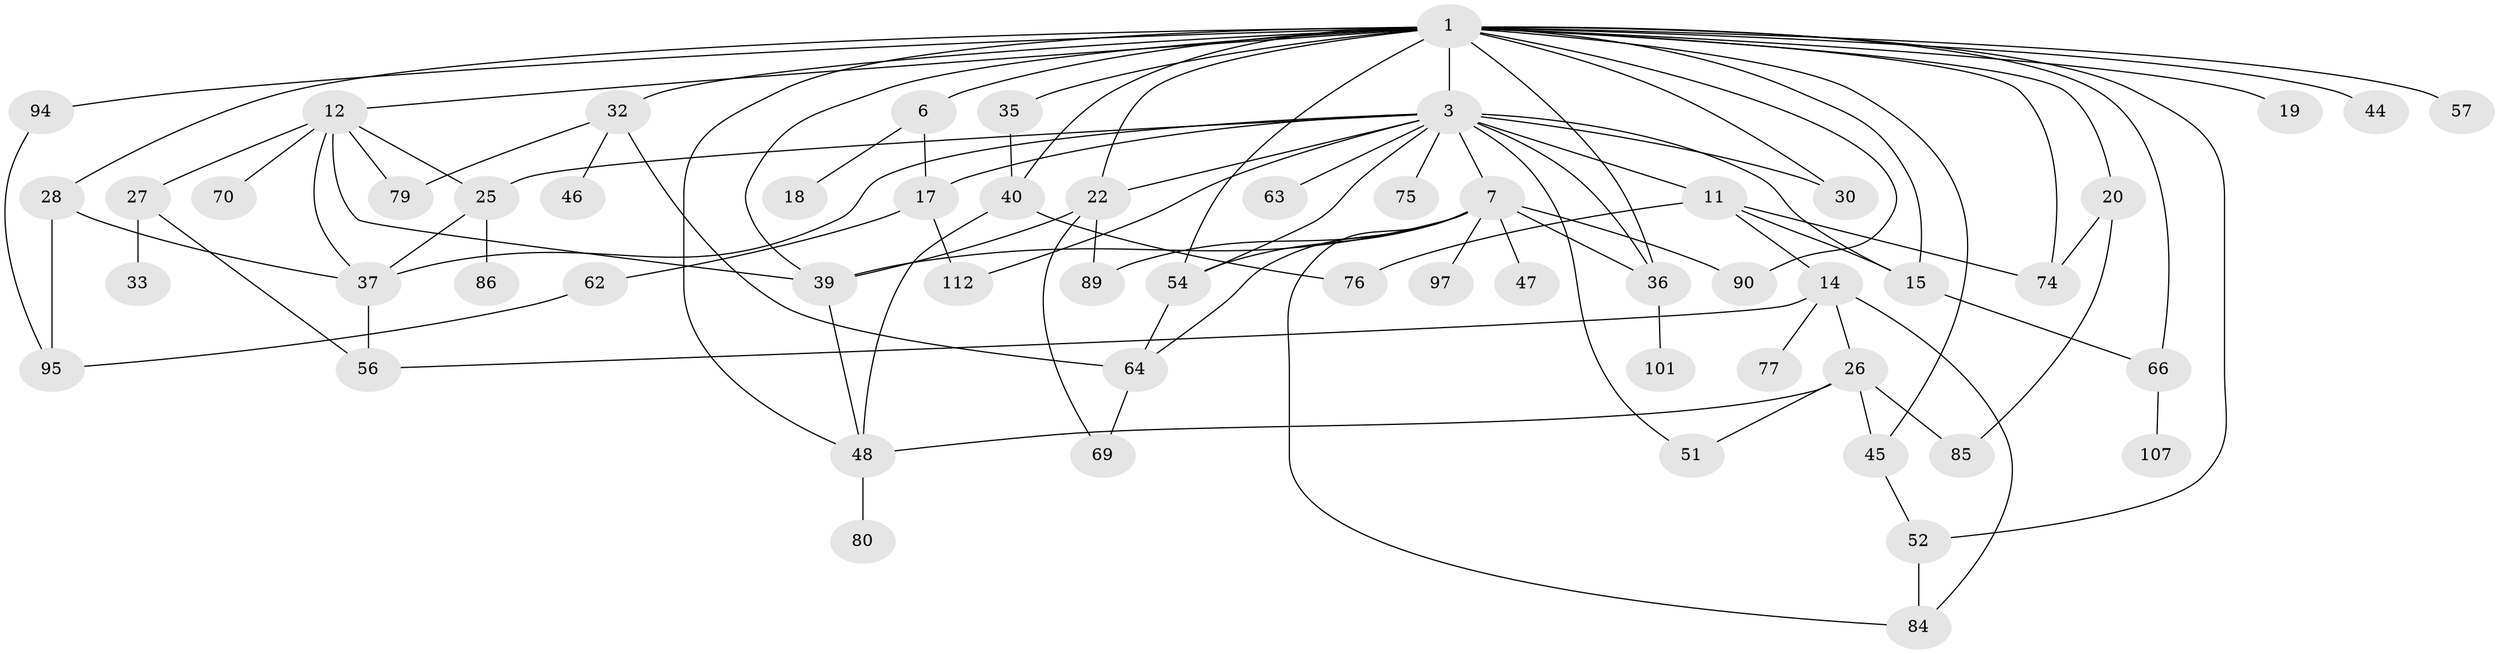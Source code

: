 // original degree distribution, {5: 0.05172413793103448, 8: 0.034482758620689655, 6: 0.017241379310344827, 3: 0.1896551724137931, 4: 0.21551724137931033, 1: 0.2413793103448276, 2: 0.25}
// Generated by graph-tools (version 1.1) at 2025/13/03/09/25 04:13:17]
// undirected, 58 vertices, 98 edges
graph export_dot {
graph [start="1"]
  node [color=gray90,style=filled];
  1 [super="+9+21+2+13"];
  3 [super="+106+4+115+10"];
  6;
  7 [super="+8+38"];
  11 [super="+104+92"];
  12 [super="+58+34"];
  14 [super="+50"];
  15;
  17;
  18;
  19;
  20 [super="+59"];
  22 [super="+73+24"];
  25 [super="+96+67"];
  26 [super="+41"];
  27;
  28 [super="+31"];
  30;
  32 [super="+82+43"];
  33;
  35 [super="+78+111"];
  36;
  37 [super="+102+81"];
  39 [super="+113+88"];
  40 [super="+98"];
  44;
  45 [super="+99"];
  46 [super="+60"];
  47;
  48 [super="+68+53"];
  51;
  52;
  54 [super="+71"];
  56 [super="+109"];
  57;
  62;
  63;
  64 [super="+65"];
  66 [super="+93"];
  69;
  70;
  74 [super="+91"];
  75;
  76 [super="+87"];
  77;
  79;
  80;
  84 [super="+105"];
  85;
  86;
  89;
  90;
  94;
  95;
  97;
  101;
  107;
  112;
  1 -- 39;
  1 -- 35;
  1 -- 40;
  1 -- 12;
  1 -- 44;
  1 -- 52;
  1 -- 22 [weight=2];
  1 -- 28;
  1 -- 30;
  1 -- 32 [weight=2];
  1 -- 3;
  1 -- 6;
  1 -- 74 [weight=2];
  1 -- 45;
  1 -- 15;
  1 -- 48;
  1 -- 19;
  1 -- 20;
  1 -- 54;
  1 -- 94;
  1 -- 66;
  1 -- 36;
  1 -- 57;
  1 -- 90;
  3 -- 63;
  3 -- 75;
  3 -- 15;
  3 -- 17;
  3 -- 22;
  3 -- 7 [weight=2];
  3 -- 37;
  3 -- 25;
  3 -- 11 [weight=2];
  3 -- 54;
  3 -- 112;
  3 -- 36;
  3 -- 51;
  3 -- 30;
  6 -- 17;
  6 -- 18;
  7 -- 97;
  7 -- 64;
  7 -- 36;
  7 -- 39;
  7 -- 47;
  7 -- 84;
  7 -- 54;
  7 -- 89;
  7 -- 90;
  11 -- 14;
  11 -- 76;
  11 -- 74;
  11 -- 15;
  12 -- 27;
  12 -- 37;
  12 -- 25;
  12 -- 39;
  12 -- 70;
  12 -- 79;
  14 -- 26;
  14 -- 56;
  14 -- 84;
  14 -- 77;
  15 -- 66;
  17 -- 62;
  17 -- 112;
  20 -- 74;
  20 -- 85;
  22 -- 89;
  22 -- 39 [weight=2];
  22 -- 69;
  25 -- 37;
  25 -- 86;
  26 -- 45;
  26 -- 51;
  26 -- 85;
  26 -- 48;
  27 -- 33;
  27 -- 56;
  28 -- 95;
  28 -- 37;
  32 -- 79;
  32 -- 64;
  32 -- 46;
  35 -- 40;
  36 -- 101;
  37 -- 56;
  39 -- 48;
  40 -- 76;
  40 -- 48;
  45 -- 52;
  48 -- 80;
  52 -- 84;
  54 -- 64;
  62 -- 95;
  64 -- 69;
  66 -- 107;
  94 -- 95;
}
